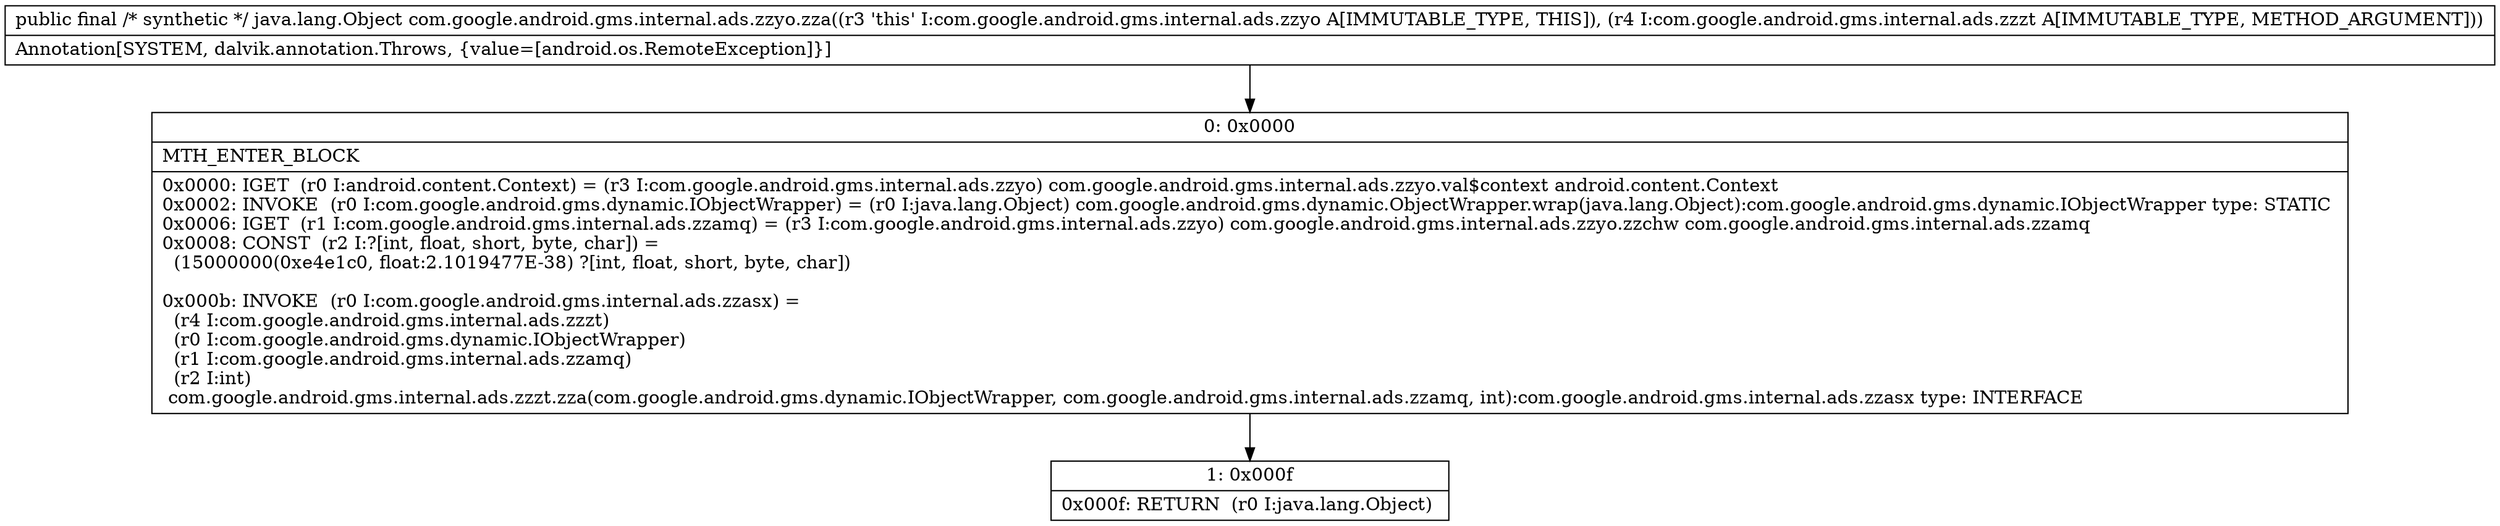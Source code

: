 digraph "CFG forcom.google.android.gms.internal.ads.zzyo.zza(Lcom\/google\/android\/gms\/internal\/ads\/zzzt;)Ljava\/lang\/Object;" {
Node_0 [shape=record,label="{0\:\ 0x0000|MTH_ENTER_BLOCK\l|0x0000: IGET  (r0 I:android.content.Context) = (r3 I:com.google.android.gms.internal.ads.zzyo) com.google.android.gms.internal.ads.zzyo.val$context android.content.Context \l0x0002: INVOKE  (r0 I:com.google.android.gms.dynamic.IObjectWrapper) = (r0 I:java.lang.Object) com.google.android.gms.dynamic.ObjectWrapper.wrap(java.lang.Object):com.google.android.gms.dynamic.IObjectWrapper type: STATIC \l0x0006: IGET  (r1 I:com.google.android.gms.internal.ads.zzamq) = (r3 I:com.google.android.gms.internal.ads.zzyo) com.google.android.gms.internal.ads.zzyo.zzchw com.google.android.gms.internal.ads.zzamq \l0x0008: CONST  (r2 I:?[int, float, short, byte, char]) = \l  (15000000(0xe4e1c0, float:2.1019477E\-38) ?[int, float, short, byte, char])\l \l0x000b: INVOKE  (r0 I:com.google.android.gms.internal.ads.zzasx) = \l  (r4 I:com.google.android.gms.internal.ads.zzzt)\l  (r0 I:com.google.android.gms.dynamic.IObjectWrapper)\l  (r1 I:com.google.android.gms.internal.ads.zzamq)\l  (r2 I:int)\l com.google.android.gms.internal.ads.zzzt.zza(com.google.android.gms.dynamic.IObjectWrapper, com.google.android.gms.internal.ads.zzamq, int):com.google.android.gms.internal.ads.zzasx type: INTERFACE \l}"];
Node_1 [shape=record,label="{1\:\ 0x000f|0x000f: RETURN  (r0 I:java.lang.Object) \l}"];
MethodNode[shape=record,label="{public final \/* synthetic *\/ java.lang.Object com.google.android.gms.internal.ads.zzyo.zza((r3 'this' I:com.google.android.gms.internal.ads.zzyo A[IMMUTABLE_TYPE, THIS]), (r4 I:com.google.android.gms.internal.ads.zzzt A[IMMUTABLE_TYPE, METHOD_ARGUMENT]))  | Annotation[SYSTEM, dalvik.annotation.Throws, \{value=[android.os.RemoteException]\}]\l}"];
MethodNode -> Node_0;
Node_0 -> Node_1;
}

